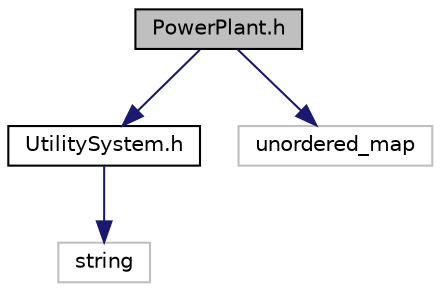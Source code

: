digraph "PowerPlant.h"
{
 // LATEX_PDF_SIZE
  edge [fontname="Helvetica",fontsize="10",labelfontname="Helvetica",labelfontsize="10"];
  node [fontname="Helvetica",fontsize="10",shape=record];
  Node1 [label="PowerPlant.h",height=0.2,width=0.4,color="black", fillcolor="grey75", style="filled", fontcolor="black",tooltip="Power plant utility system implementation."];
  Node1 -> Node2 [color="midnightblue",fontsize="10",style="solid",fontname="Helvetica"];
  Node2 [label="UtilitySystem.h",height=0.2,width=0.4,color="black", fillcolor="white", style="filled",URL="$UtilitySystem_8h.html",tooltip="Abstract interface for resource processing utility systems."];
  Node2 -> Node3 [color="midnightblue",fontsize="10",style="solid",fontname="Helvetica"];
  Node3 [label="string",height=0.2,width=0.4,color="grey75", fillcolor="white", style="filled",tooltip=" "];
  Node1 -> Node4 [color="midnightblue",fontsize="10",style="solid",fontname="Helvetica"];
  Node4 [label="unordered_map",height=0.2,width=0.4,color="grey75", fillcolor="white", style="filled",tooltip=" "];
}

